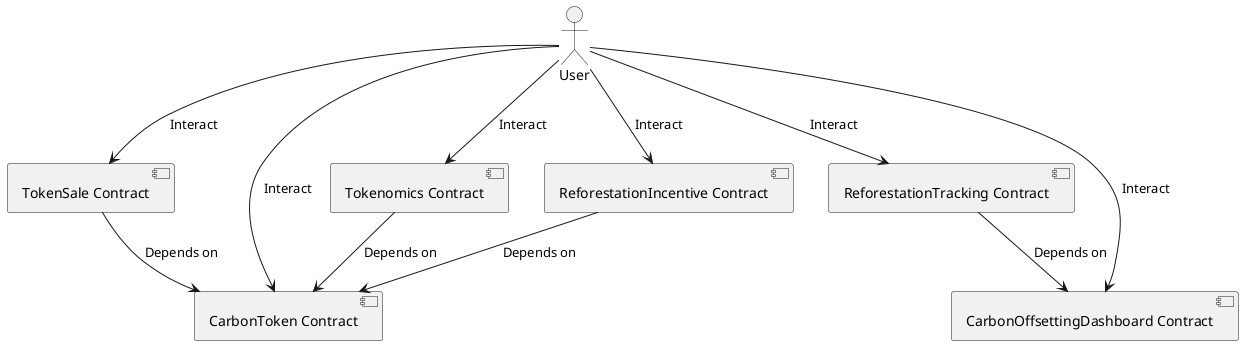 @startuml

actor User

component "CarbonToken Contract" as CarbonToken
component "Tokenomics Contract" as Tokenomics
component "TokenSale Contract" as TokenSale
component "ReforestationTracking Contract" as ReforestationTracking
component "CarbonOffsettingDashboard Contract" as CarbonOffsettingDashboard
component "ReforestationIncentive Contract" as ReforestationIncentive

User --> CarbonToken : Interact
User --> Tokenomics : Interact
User --> TokenSale : Interact
User --> ReforestationTracking : Interact
User --> CarbonOffsettingDashboard : Interact
User --> ReforestationIncentive : Interact

TokenSale -down-> CarbonToken : Depends on
Tokenomics -down-> CarbonToken : Depends on
ReforestationIncentive -down-> CarbonToken : Depends on
ReforestationTracking -down-> CarbonOffsettingDashboard : Depends on

@enduml
